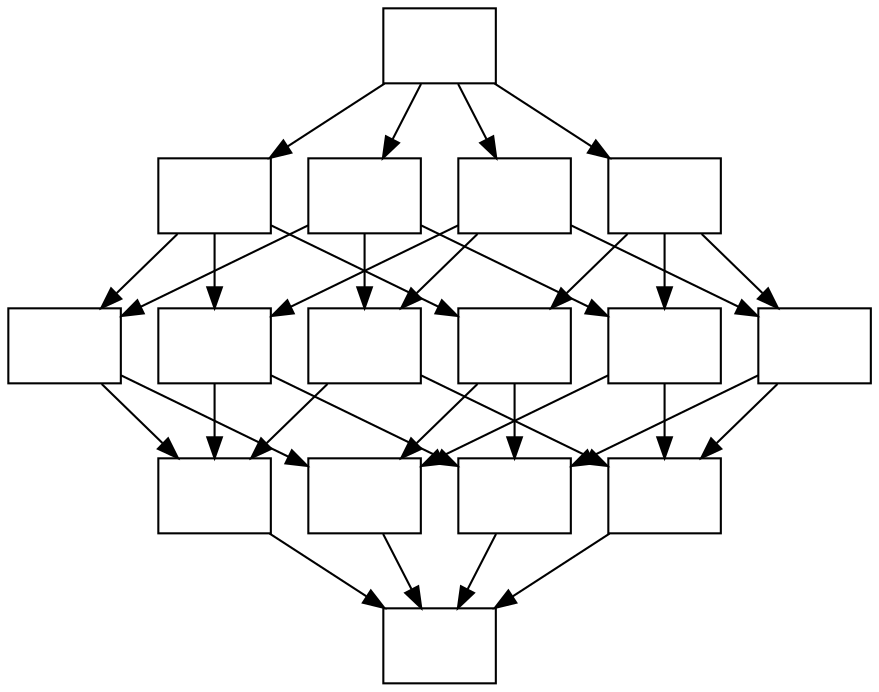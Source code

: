 strict digraph G {
	graph [bb="0,0,414,324"];
	node [label="\N"];
	"()"	 [fixedsize=true,
		height=0.5,
		image="/Users/sahil1105/Documents/git/ASP/Query Analysis/3hop_variants/____/hierarchy_canonical_db_aio.png",
		imagescale=true,
		label=" ",
		pos="207,306",
		shape=box,
		width=0.75];
	"('Y',)"	 [fixedsize=true,
		height=0.5,
		image="/Users/sahil1105/Documents/git/ASP/Query Analysis/3hop_variants/__Y__/hierarchy_canonical_db_aio.png",
		imagescale=true,
		label=" ",
		pos="99,234",
		shape=box,
		width=0.75];
	"()" -> "('Y',)"	 [pos="e,126.24,252.16 179.75,287.83 166.06,278.71 149.31,267.54 134.62,257.74"];
	"('Z2',)"	 [fixedsize=true,
		height=0.5,
		image="/Users/sahil1105/Documents/git/ASP/Query Analysis/3hop_variants/__Z2__/hierarchy_canonical_db_aio.png",
		imagescale=true,
		label=" ",
		pos="171,234",
		shape=box,
		width=0.75];
	"()" -> "('Z2',)"	 [pos="e,180.21,252.41 197.92,287.83 193.94,279.88 189.18,270.37 184.79,261.57"];
	"('X',)"	 [fixedsize=true,
		height=0.5,
		image="/Users/sahil1105/Documents/git/ASP/Query Analysis/3hop_variants/__X__/hierarchy_canonical_db_aio.png",
		imagescale=true,
		label=" ",
		pos="243,234",
		shape=box,
		width=0.75];
	"()" -> "('X',)"	 [pos="e,233.79,252.41 216.08,287.83 220.06,279.88 224.82,270.37 229.21,261.57"];
	"('Z1',)"	 [fixedsize=true,
		height=0.5,
		image="/Users/sahil1105/Documents/git/ASP/Query Analysis/3hop_variants/__Z1__/hierarchy_canonical_db_aio.png",
		imagescale=true,
		label=" ",
		pos="315,234",
		shape=box,
		width=0.75];
	"()" -> "('Z1',)"	 [pos="e,287.76,252.16 234.25,287.83 247.94,278.71 264.69,267.54 279.38,257.74"];
	"('Y', 'Z2')"	 [fixedsize=true,
		height=0.5,
		image="/Users/sahil1105/Documents/git/ASP/Query Analysis/3hop_variants/__Y-Z2__/hierarchy_canonical_db_aio.png",
		imagescale=true,
		label=" ",
		pos="27,162",
		shape=box,
		width=0.75];
	"('Y',)" -> "('Y', 'Z2')"	 [pos="e,45.413,180.41 80.831,215.83 72.285,207.28 61.944,196.94 52.62,187.62"];
	"('X', 'Y')"	 [fixedsize=true,
		height=0.5,
		image="/Users/sahil1105/Documents/git/ASP/Query Analysis/3hop_variants/__X-Y__/hierarchy_canonical_db_aio.png",
		imagescale=true,
		label=" ",
		pos="99,162",
		shape=box,
		width=0.75];
	"('Y',)" -> "('X', 'Y')"	 [pos="e,99,180.41 99,215.83 99,208.13 99,198.97 99,190.42"];
	"('Y', 'Z1')"	 [fixedsize=true,
		height=0.5,
		image="/Users/sahil1105/Documents/git/ASP/Query Analysis/3hop_variants/__Y-Z1__/hierarchy_canonical_db_aio.png",
		imagescale=true,
		label=" ",
		pos="243,162",
		shape=box,
		width=0.75];
	"('Y',)" -> "('Y', 'Z1')"	 [pos="e,215.55,175.73 126.09,220.46 148.77,209.12 181.36,192.82 206.37,180.32"];
	"('Z2',)" -> "('Y', 'Z2')"	 [pos="e,54.453,175.73 143.91,220.46 121.23,209.12 88.643,192.82 63.632,180.32"];
	"('X', 'Z2')"	 [fixedsize=true,
		height=0.5,
		image="/Users/sahil1105/Documents/git/ASP/Query Analysis/3hop_variants/__X-Z2__/hierarchy_canonical_db_aio.png",
		imagescale=true,
		label=" ",
		pos="171,162",
		shape=box,
		width=0.75];
	"('Z2',)" -> "('X', 'Z2')"	 [pos="e,171,180.41 171,215.83 171,208.13 171,198.97 171,190.42"];
	"('Z1', 'Z2')"	 [fixedsize=true,
		height=0.5,
		image="/Users/sahil1105/Documents/git/ASP/Query Analysis/3hop_variants/__Z1-Z2__/hierarchy_canonical_db_aio.png",
		imagescale=true,
		label=" ",
		pos="315,162",
		shape=box,
		width=0.75];
	"('Z2',)" -> "('Z1', 'Z2')"	 [pos="e,287.55,175.73 198.09,220.46 220.77,209.12 253.36,192.82 278.37,180.32"];
	"('X',)" -> "('X', 'Y')"	 [pos="e,126.45,175.73 215.91,220.46 193.23,209.12 160.64,192.82 135.63,180.32"];
	"('X',)" -> "('X', 'Z2')"	 [pos="e,189.41,180.41 224.83,215.83 216.28,207.28 205.94,196.94 196.62,187.62"];
	"('X', 'Z1')"	 [fixedsize=true,
		height=0.5,
		image="/Users/sahil1105/Documents/git/ASP/Query Analysis/3hop_variants/__X-Z1__/hierarchy_canonical_db_aio.png",
		imagescale=true,
		label=" ",
		pos="387,162",
		shape=box,
		width=0.75];
	"('X',)" -> "('X', 'Z1')"	 [pos="e,359.55,175.73 270.09,220.46 292.77,209.12 325.36,192.82 350.37,180.32"];
	"('Z1',)" -> "('Y', 'Z1')"	 [pos="e,261.41,180.41 296.83,215.83 288.28,207.28 277.94,196.94 268.62,187.62"];
	"('Z1',)" -> "('Z1', 'Z2')"	 [pos="e,315,180.41 315,215.83 315,208.13 315,198.97 315,190.42"];
	"('Z1',)" -> "('X', 'Z1')"	 [pos="e,368.59,180.41 333.17,215.83 341.72,207.28 352.06,196.94 361.38,187.62"];
	"('X', 'Y', 'Z2')"	 [fixedsize=true,
		height=0.5,
		image="/Users/sahil1105/Documents/git/ASP/Query Analysis/3hop_variants/__X-Y-Z2__/hierarchy_canonical_db_aio.png",
		imagescale=true,
		label=" ",
		pos="99,90",
		shape=box,
		width=0.75];
	"('Y', 'Z2')" -> "('X', 'Y', 'Z2')"	 [pos="e,80.587,108.41 45.169,143.83 53.715,135.28 64.056,124.94 73.38,115.62"];
	"('Y', 'Z1', 'Z2')"	 [fixedsize=true,
		height=0.5,
		image="/Users/sahil1105/Documents/git/ASP/Query Analysis/3hop_variants/__Y-Z1-Z2__/hierarchy_canonical_db_aio.png",
		imagescale=true,
		label=" ",
		pos="171,90",
		shape=box,
		width=0.75];
	"('Y', 'Z2')" -> "('Y', 'Z1', 'Z2')"	 [pos="e,143.55,103.73 54.085,148.46 76.769,137.12 109.36,120.82 134.37,108.32"];
	"('X', 'Y')" -> "('X', 'Y', 'Z2')"	 [pos="e,99,108.41 99,143.83 99,136.13 99,126.97 99,118.42"];
	"('X', 'Y', 'Z1')"	 [fixedsize=true,
		height=0.5,
		image="/Users/sahil1105/Documents/git/ASP/Query Analysis/3hop_variants/__X-Y-Z1__/hierarchy_canonical_db_aio.png",
		imagescale=true,
		label=" ",
		pos="243,90",
		shape=box,
		width=0.75];
	"('X', 'Y')" -> "('X', 'Y', 'Z1')"	 [pos="e,215.55,103.73 126.09,148.46 148.77,137.12 181.36,120.82 206.37,108.32"];
	"('Y', 'Z1')" -> "('Y', 'Z1', 'Z2')"	 [pos="e,189.41,108.41 224.83,143.83 216.28,135.28 205.94,124.94 196.62,115.62"];
	"('Y', 'Z1')" -> "('X', 'Y', 'Z1')"	 [pos="e,243,108.41 243,143.83 243,136.13 243,126.97 243,118.42"];
	"('X', 'Z2')" -> "('X', 'Y', 'Z2')"	 [pos="e,117.41,108.41 152.83,143.83 144.28,135.28 133.94,124.94 124.62,115.62"];
	"('X', 'Z1', 'Z2')"	 [fixedsize=true,
		height=0.5,
		image="/Users/sahil1105/Documents/git/ASP/Query Analysis/3hop_variants/__X-Z1-Z2__/hierarchy_canonical_db_aio.png",
		imagescale=true,
		label=" ",
		pos="315,90",
		shape=box,
		width=0.75];
	"('X', 'Z2')" -> "('X', 'Z1', 'Z2')"	 [pos="e,287.55,103.73 198.09,148.46 220.77,137.12 253.36,120.82 278.37,108.32"];
	"('Z1', 'Z2')" -> "('Y', 'Z1', 'Z2')"	 [pos="e,198.45,103.73 287.91,148.46 265.23,137.12 232.64,120.82 207.63,108.32"];
	"('Z1', 'Z2')" -> "('X', 'Z1', 'Z2')"	 [pos="e,315,108.41 315,143.83 315,136.13 315,126.97 315,118.42"];
	"('X', 'Z1')" -> "('X', 'Y', 'Z1')"	 [pos="e,270.45,103.73 359.91,148.46 337.23,137.12 304.64,120.82 279.63,108.32"];
	"('X', 'Z1')" -> "('X', 'Z1', 'Z2')"	 [pos="e,333.41,108.41 368.83,143.83 360.28,135.28 349.94,124.94 340.62,115.62"];
	"('X', 'Y', 'Z1', 'Z2')"	 [fixedsize=true,
		height=0.5,
		image="/Users/sahil1105/Documents/git/ASP/Query Analysis/3hop_variants/__X-Y-Z1-Z2__/hierarchy_canonical_db_aio.png",
		imagescale=true,
		label=" ",
		pos="207,18",
		shape=box,
		width=0.75];
	"('X', 'Y', 'Z2')" -> "('X', 'Y', 'Z1', 'Z2')"	 [pos="e,179.76,36.163 126.25,71.831 139.94,62.707 156.69,51.539 171.38,41.745"];
	"('Y', 'Z1', 'Z2')" -> "('X', 'Y', 'Z1', 'Z2')"	 [pos="e,197.79,36.413 180.08,71.831 184.06,63.877 188.82,54.369 193.21,45.572"];
	"('X', 'Y', 'Z1')" -> "('X', 'Y', 'Z1', 'Z2')"	 [pos="e,216.21,36.413 233.92,71.831 229.94,63.877 225.18,54.369 220.79,45.572"];
	"('X', 'Z1', 'Z2')" -> "('X', 'Y', 'Z1', 'Z2')"	 [pos="e,234.24,36.163 287.75,71.831 274.06,62.707 257.31,51.539 242.62,41.745"];
}
